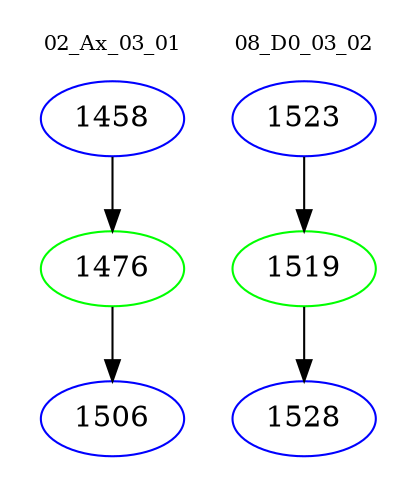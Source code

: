 digraph{
subgraph cluster_0 {
color = white
label = "02_Ax_03_01";
fontsize=10;
T0_1458 [label="1458", color="blue"]
T0_1458 -> T0_1476 [color="black"]
T0_1476 [label="1476", color="green"]
T0_1476 -> T0_1506 [color="black"]
T0_1506 [label="1506", color="blue"]
}
subgraph cluster_1 {
color = white
label = "08_D0_03_02";
fontsize=10;
T1_1523 [label="1523", color="blue"]
T1_1523 -> T1_1519 [color="black"]
T1_1519 [label="1519", color="green"]
T1_1519 -> T1_1528 [color="black"]
T1_1528 [label="1528", color="blue"]
}
}
